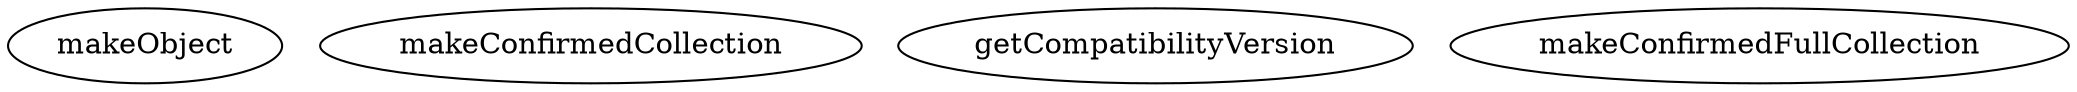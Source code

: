 digraph G {
makeObject;
makeConfirmedCollection;
getCompatibilityVersion;
makeConfirmedFullCollection;
}